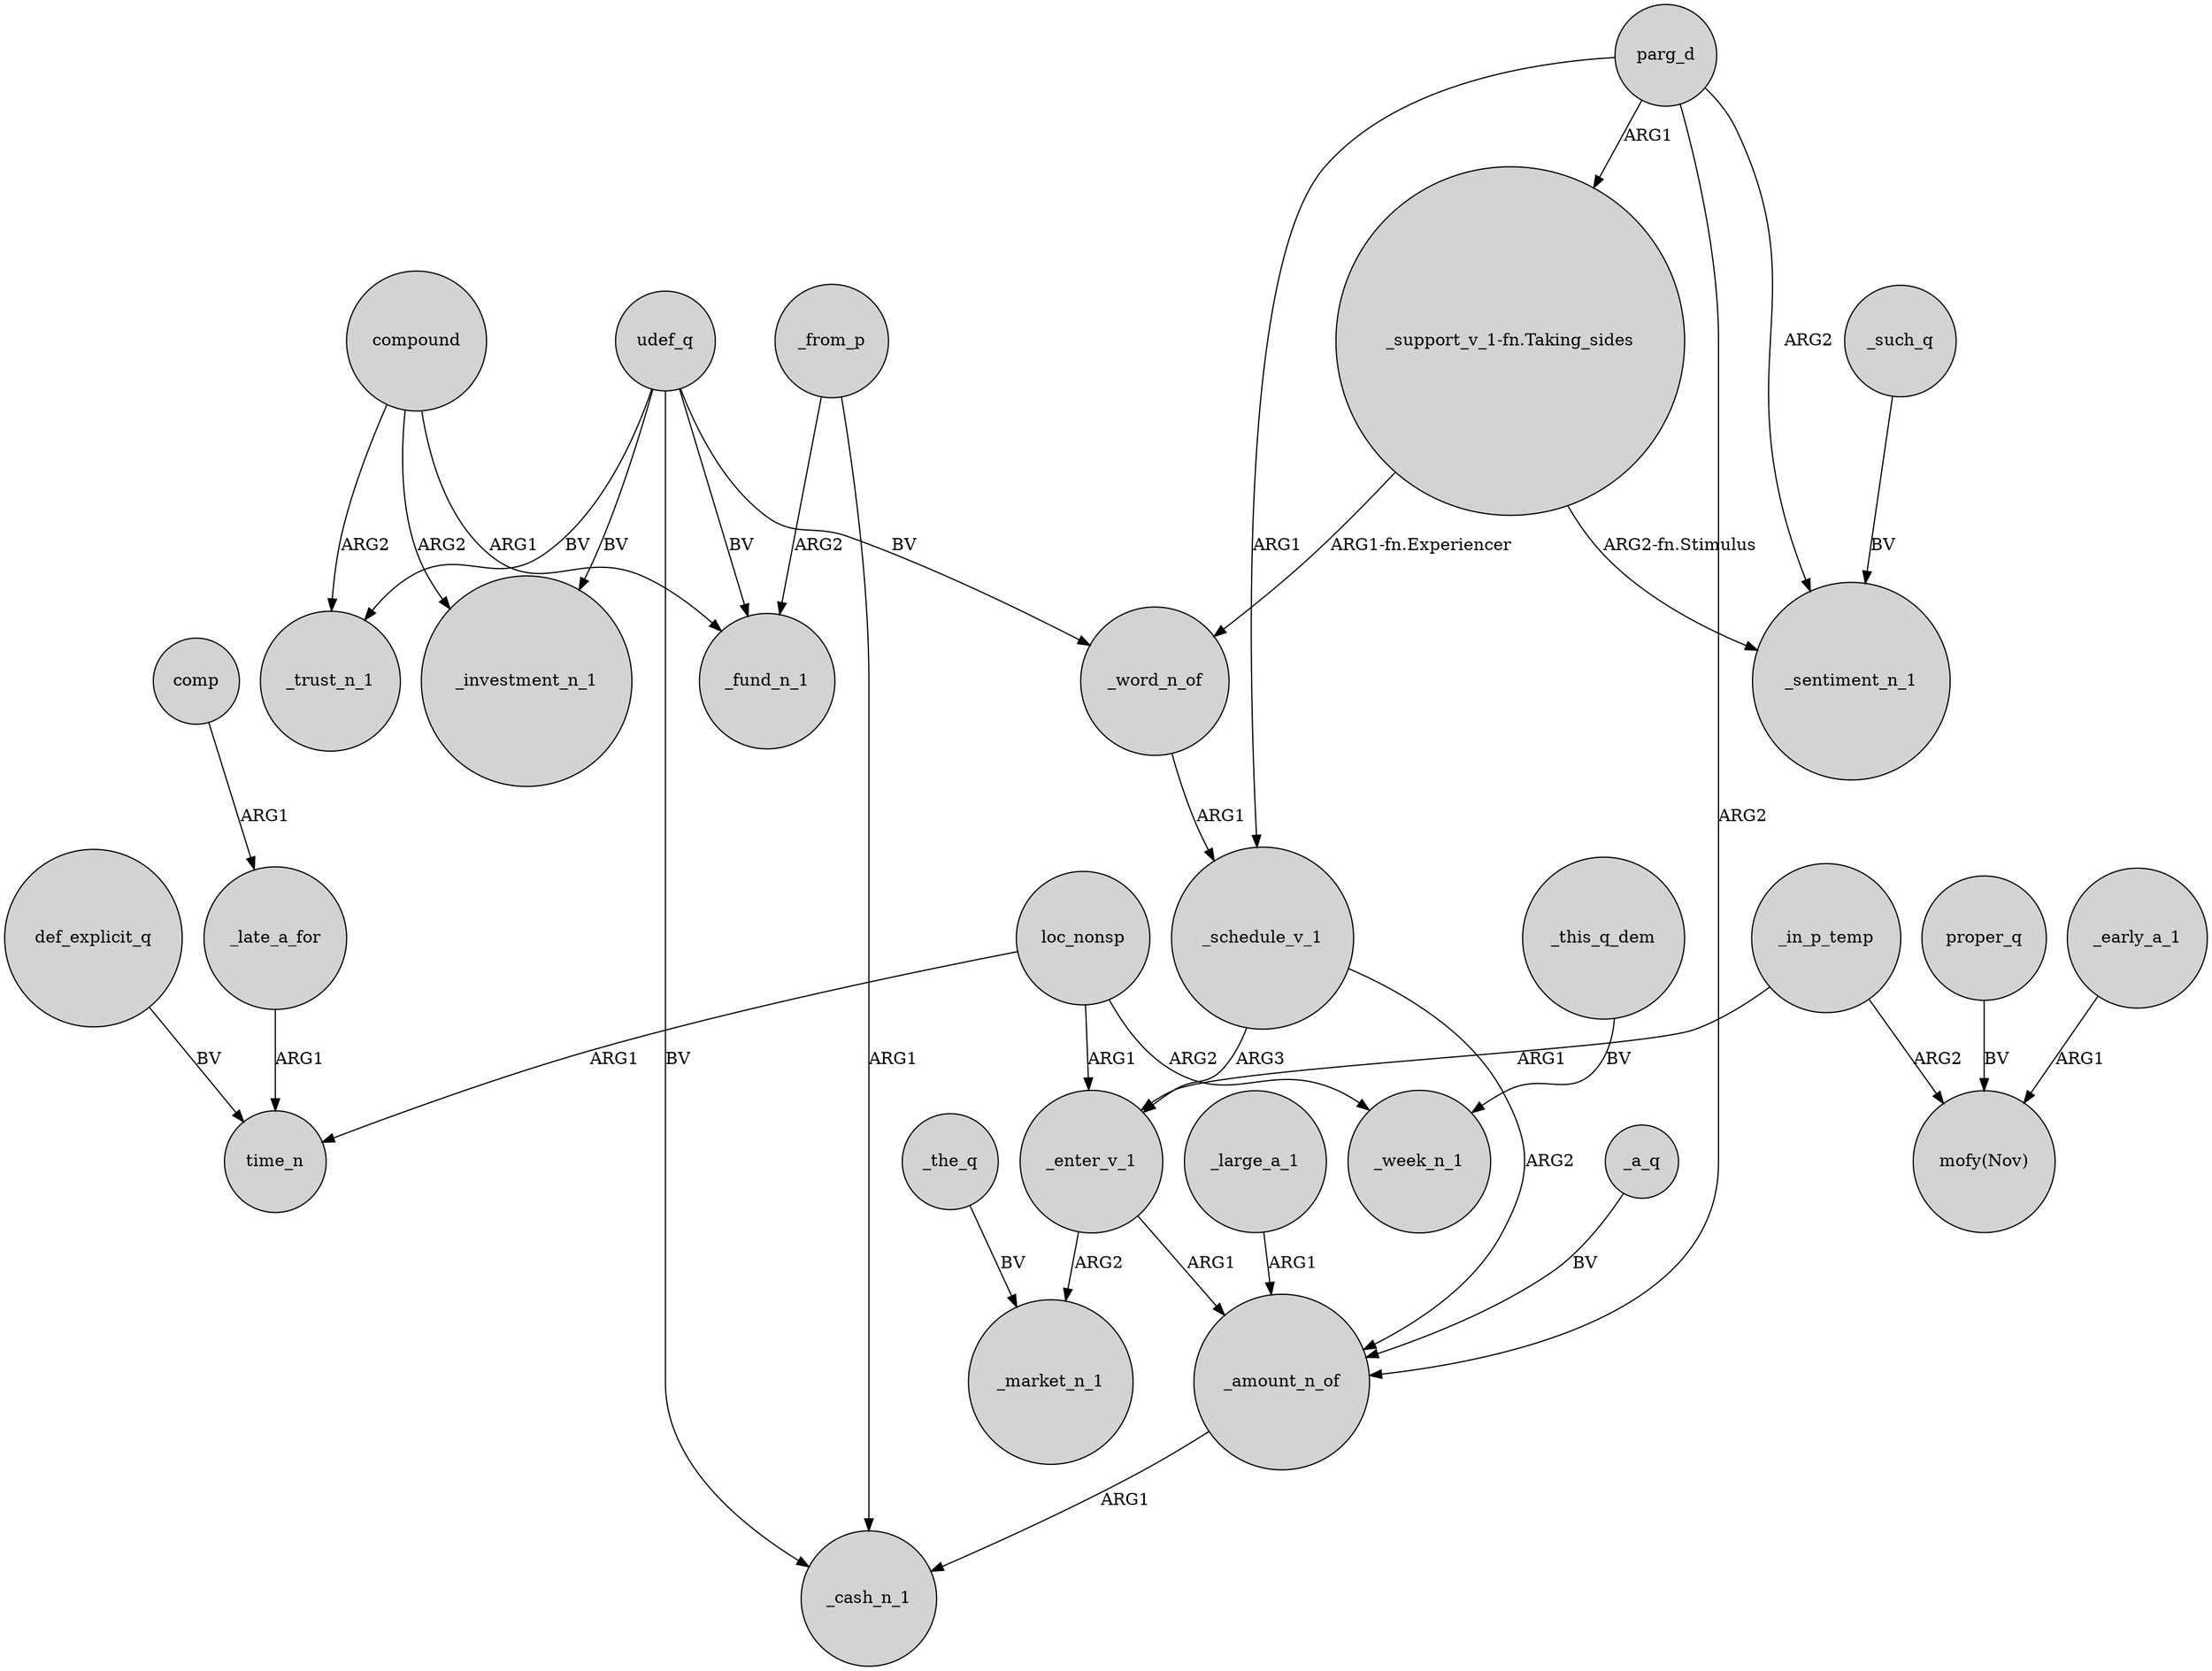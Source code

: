 digraph {
	node [shape=circle style=filled]
	comp -> _late_a_for [label=ARG1]
	_enter_v_1 -> _market_n_1 [label=ARG2]
	def_explicit_q -> time_n [label=BV]
	_schedule_v_1 -> _amount_n_of [label=ARG2]
	udef_q -> _cash_n_1 [label=BV]
	"_support_v_1-fn.Taking_sides" -> _sentiment_n_1 [label="ARG2-fn.Stimulus"]
	_in_p_temp -> "mofy(Nov)" [label=ARG2]
	compound -> _investment_n_1 [label=ARG2]
	udef_q -> _word_n_of [label=BV]
	proper_q -> "mofy(Nov)" [label=BV]
	loc_nonsp -> time_n [label=ARG1]
	_such_q -> _sentiment_n_1 [label=BV]
	_early_a_1 -> "mofy(Nov)" [label=ARG1]
	parg_d -> _sentiment_n_1 [label=ARG2]
	_from_p -> _cash_n_1 [label=ARG1]
	_in_p_temp -> _enter_v_1 [label=ARG1]
	compound -> _trust_n_1 [label=ARG2]
	_schedule_v_1 -> _enter_v_1 [label=ARG3]
	"_support_v_1-fn.Taking_sides" -> _word_n_of [label="ARG1-fn.Experiencer"]
	udef_q -> _trust_n_1 [label=BV]
	_enter_v_1 -> _amount_n_of [label=ARG1]
	loc_nonsp -> _enter_v_1 [label=ARG1]
	loc_nonsp -> _week_n_1 [label=ARG2]
	_this_q_dem -> _week_n_1 [label=BV]
	_word_n_of -> _schedule_v_1 [label=ARG1]
	_from_p -> _fund_n_1 [label=ARG2]
	udef_q -> _fund_n_1 [label=BV]
	_amount_n_of -> _cash_n_1 [label=ARG1]
	_large_a_1 -> _amount_n_of [label=ARG1]
	udef_q -> _investment_n_1 [label=BV]
	parg_d -> _amount_n_of [label=ARG2]
	_late_a_for -> time_n [label=ARG1]
	parg_d -> _schedule_v_1 [label=ARG1]
	_the_q -> _market_n_1 [label=BV]
	parg_d -> "_support_v_1-fn.Taking_sides" [label=ARG1]
	compound -> _fund_n_1 [label=ARG1]
	_a_q -> _amount_n_of [label=BV]
}
